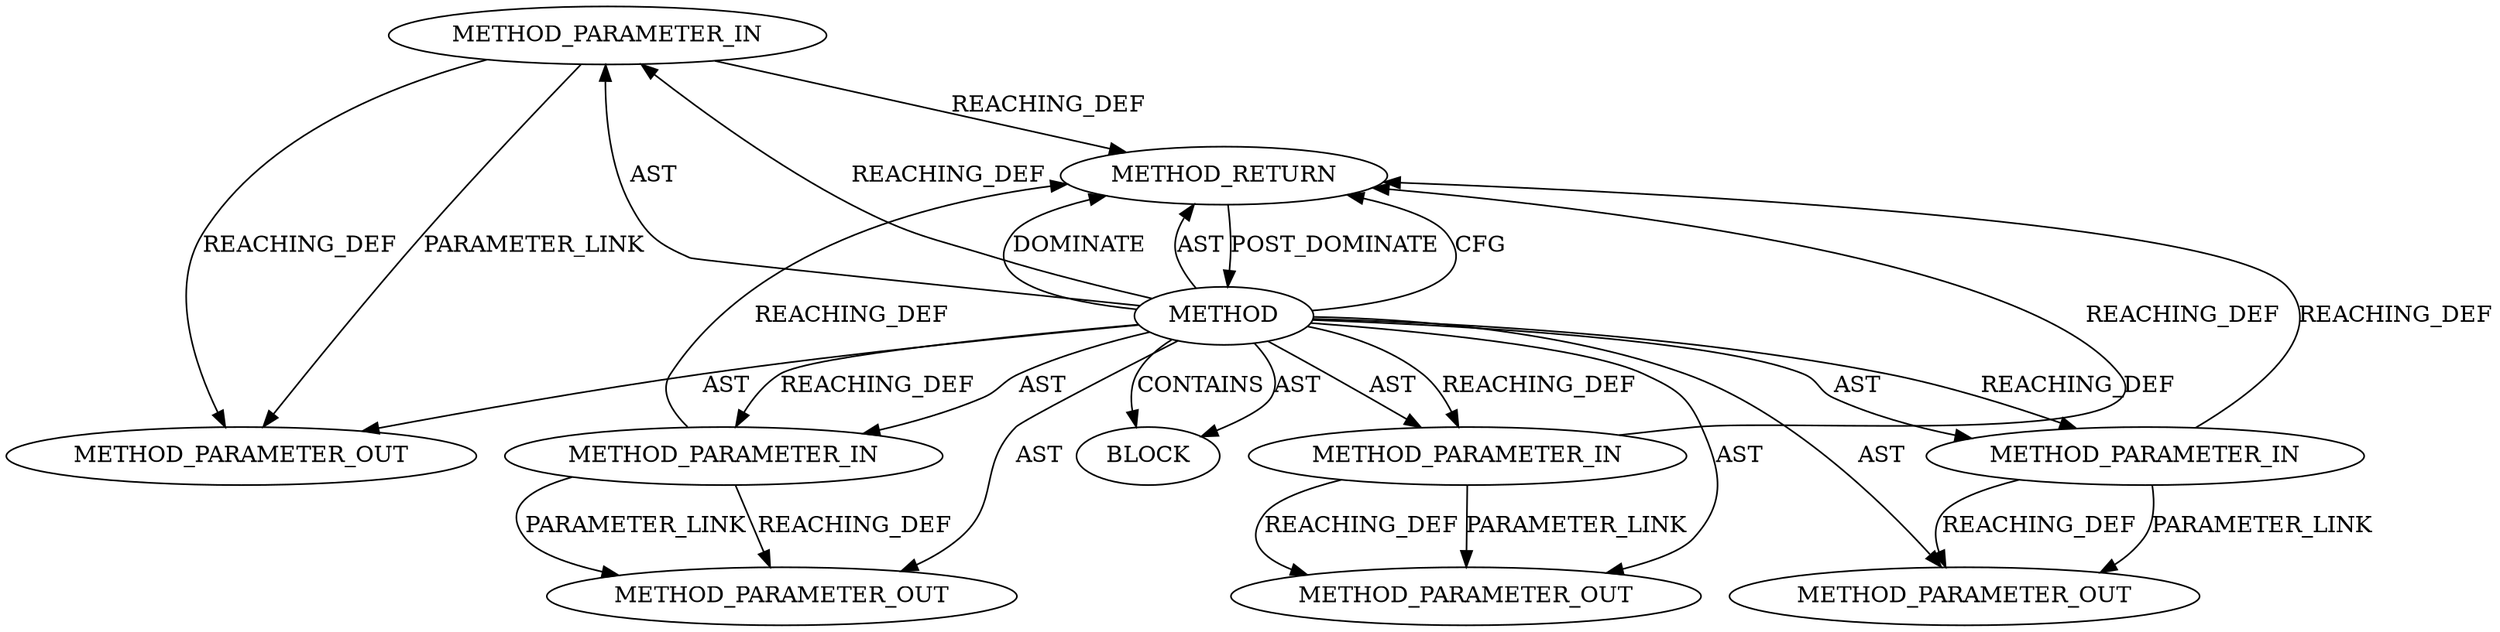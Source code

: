 digraph {
  12749 [label=METHOD_PARAMETER_IN ORDER=4 CODE="p4" IS_VARIADIC=false TYPE_FULL_NAME="ANY" EVALUATION_STRATEGY="BY_VALUE" INDEX=4 NAME="p4"]
  13527 [label=METHOD_PARAMETER_OUT ORDER=3 CODE="p3" IS_VARIADIC=false TYPE_FULL_NAME="ANY" EVALUATION_STRATEGY="BY_VALUE" INDEX=3 NAME="p3"]
  12746 [label=METHOD_PARAMETER_IN ORDER=1 CODE="p1" IS_VARIADIC=false TYPE_FULL_NAME="ANY" EVALUATION_STRATEGY="BY_VALUE" INDEX=1 NAME="p1"]
  13528 [label=METHOD_PARAMETER_OUT ORDER=4 CODE="p4" IS_VARIADIC=false TYPE_FULL_NAME="ANY" EVALUATION_STRATEGY="BY_VALUE" INDEX=4 NAME="p4"]
  12751 [label=METHOD_RETURN ORDER=2 CODE="RET" TYPE_FULL_NAME="ANY" EVALUATION_STRATEGY="BY_VALUE"]
  12747 [label=METHOD_PARAMETER_IN ORDER=2 CODE="p2" IS_VARIADIC=false TYPE_FULL_NAME="ANY" EVALUATION_STRATEGY="BY_VALUE" INDEX=2 NAME="p2"]
  13526 [label=METHOD_PARAMETER_OUT ORDER=2 CODE="p2" IS_VARIADIC=false TYPE_FULL_NAME="ANY" EVALUATION_STRATEGY="BY_VALUE" INDEX=2 NAME="p2"]
  12750 [label=BLOCK ORDER=1 ARGUMENT_INDEX=1 CODE="<empty>" TYPE_FULL_NAME="ANY"]
  12748 [label=METHOD_PARAMETER_IN ORDER=3 CODE="p3" IS_VARIADIC=false TYPE_FULL_NAME="ANY" EVALUATION_STRATEGY="BY_VALUE" INDEX=3 NAME="p3"]
  13525 [label=METHOD_PARAMETER_OUT ORDER=1 CODE="p1" IS_VARIADIC=false TYPE_FULL_NAME="ANY" EVALUATION_STRATEGY="BY_VALUE" INDEX=1 NAME="p1"]
  12745 [label=METHOD AST_PARENT_TYPE="NAMESPACE_BLOCK" AST_PARENT_FULL_NAME="<global>" ORDER=0 CODE="<empty>" FULL_NAME="ceph_decode_64_safe" IS_EXTERNAL=true FILENAME="<empty>" SIGNATURE="" NAME="ceph_decode_64_safe"]
  12747 -> 12751 [label=REACHING_DEF VARIABLE="p2"]
  12748 -> 13527 [label=PARAMETER_LINK ]
  12746 -> 13525 [label=PARAMETER_LINK ]
  12745 -> 12750 [label=AST ]
  12747 -> 13526 [label=PARAMETER_LINK ]
  12751 -> 12745 [label=POST_DOMINATE ]
  12745 -> 12747 [label=AST ]
  12745 -> 12751 [label=CFG ]
  12746 -> 12751 [label=REACHING_DEF VARIABLE="p1"]
  12745 -> 12748 [label=AST ]
  12745 -> 13525 [label=AST ]
  12748 -> 13527 [label=REACHING_DEF VARIABLE="p3"]
  12749 -> 13528 [label=PARAMETER_LINK ]
  12745 -> 12749 [label=AST ]
  12745 -> 12746 [label=REACHING_DEF VARIABLE=""]
  12746 -> 13525 [label=REACHING_DEF VARIABLE="p1"]
  12745 -> 12746 [label=AST ]
  12745 -> 13528 [label=AST ]
  12745 -> 12751 [label=DOMINATE ]
  12745 -> 12749 [label=REACHING_DEF VARIABLE=""]
  12745 -> 12750 [label=CONTAINS ]
  12745 -> 12747 [label=REACHING_DEF VARIABLE=""]
  12745 -> 12748 [label=REACHING_DEF VARIABLE=""]
  12745 -> 13527 [label=AST ]
  12749 -> 12751 [label=REACHING_DEF VARIABLE="p4"]
  12747 -> 13526 [label=REACHING_DEF VARIABLE="p2"]
  12749 -> 13528 [label=REACHING_DEF VARIABLE="p4"]
  12745 -> 12751 [label=AST ]
  12748 -> 12751 [label=REACHING_DEF VARIABLE="p3"]
  12745 -> 13526 [label=AST ]
}
